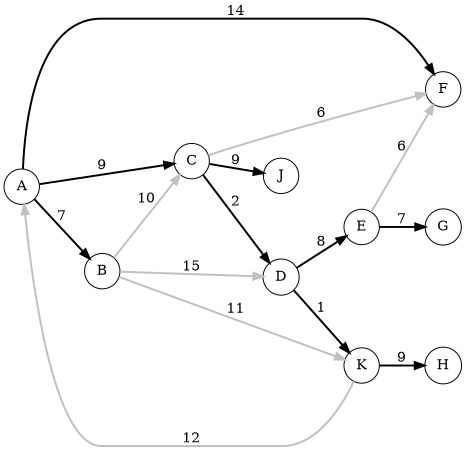 digraph D {
  rankdir=LR
  size="4,3"
  ratio="fill"
  edge[style="bold"]
  node[shape="circle"]
A -> B[label="7", color="black"]A -> C[label="9", color="black"]A -> F[label="14", color="black"]B -> C[label="10", color="grey"]B -> D[label="15", color="grey"]B -> K[label="11", color="grey"]C -> D[label="2", color="black"]C -> F[label="6", color="grey"]C -> J[label="9", color="black"]D -> E[label="8", color="black"]D -> K[label="1", color="black"]E -> F[label="6", color="grey"]E -> G[label="7", color="black"]K -> A[label="12", color="grey"]K -> H[label="9", color="black"]}